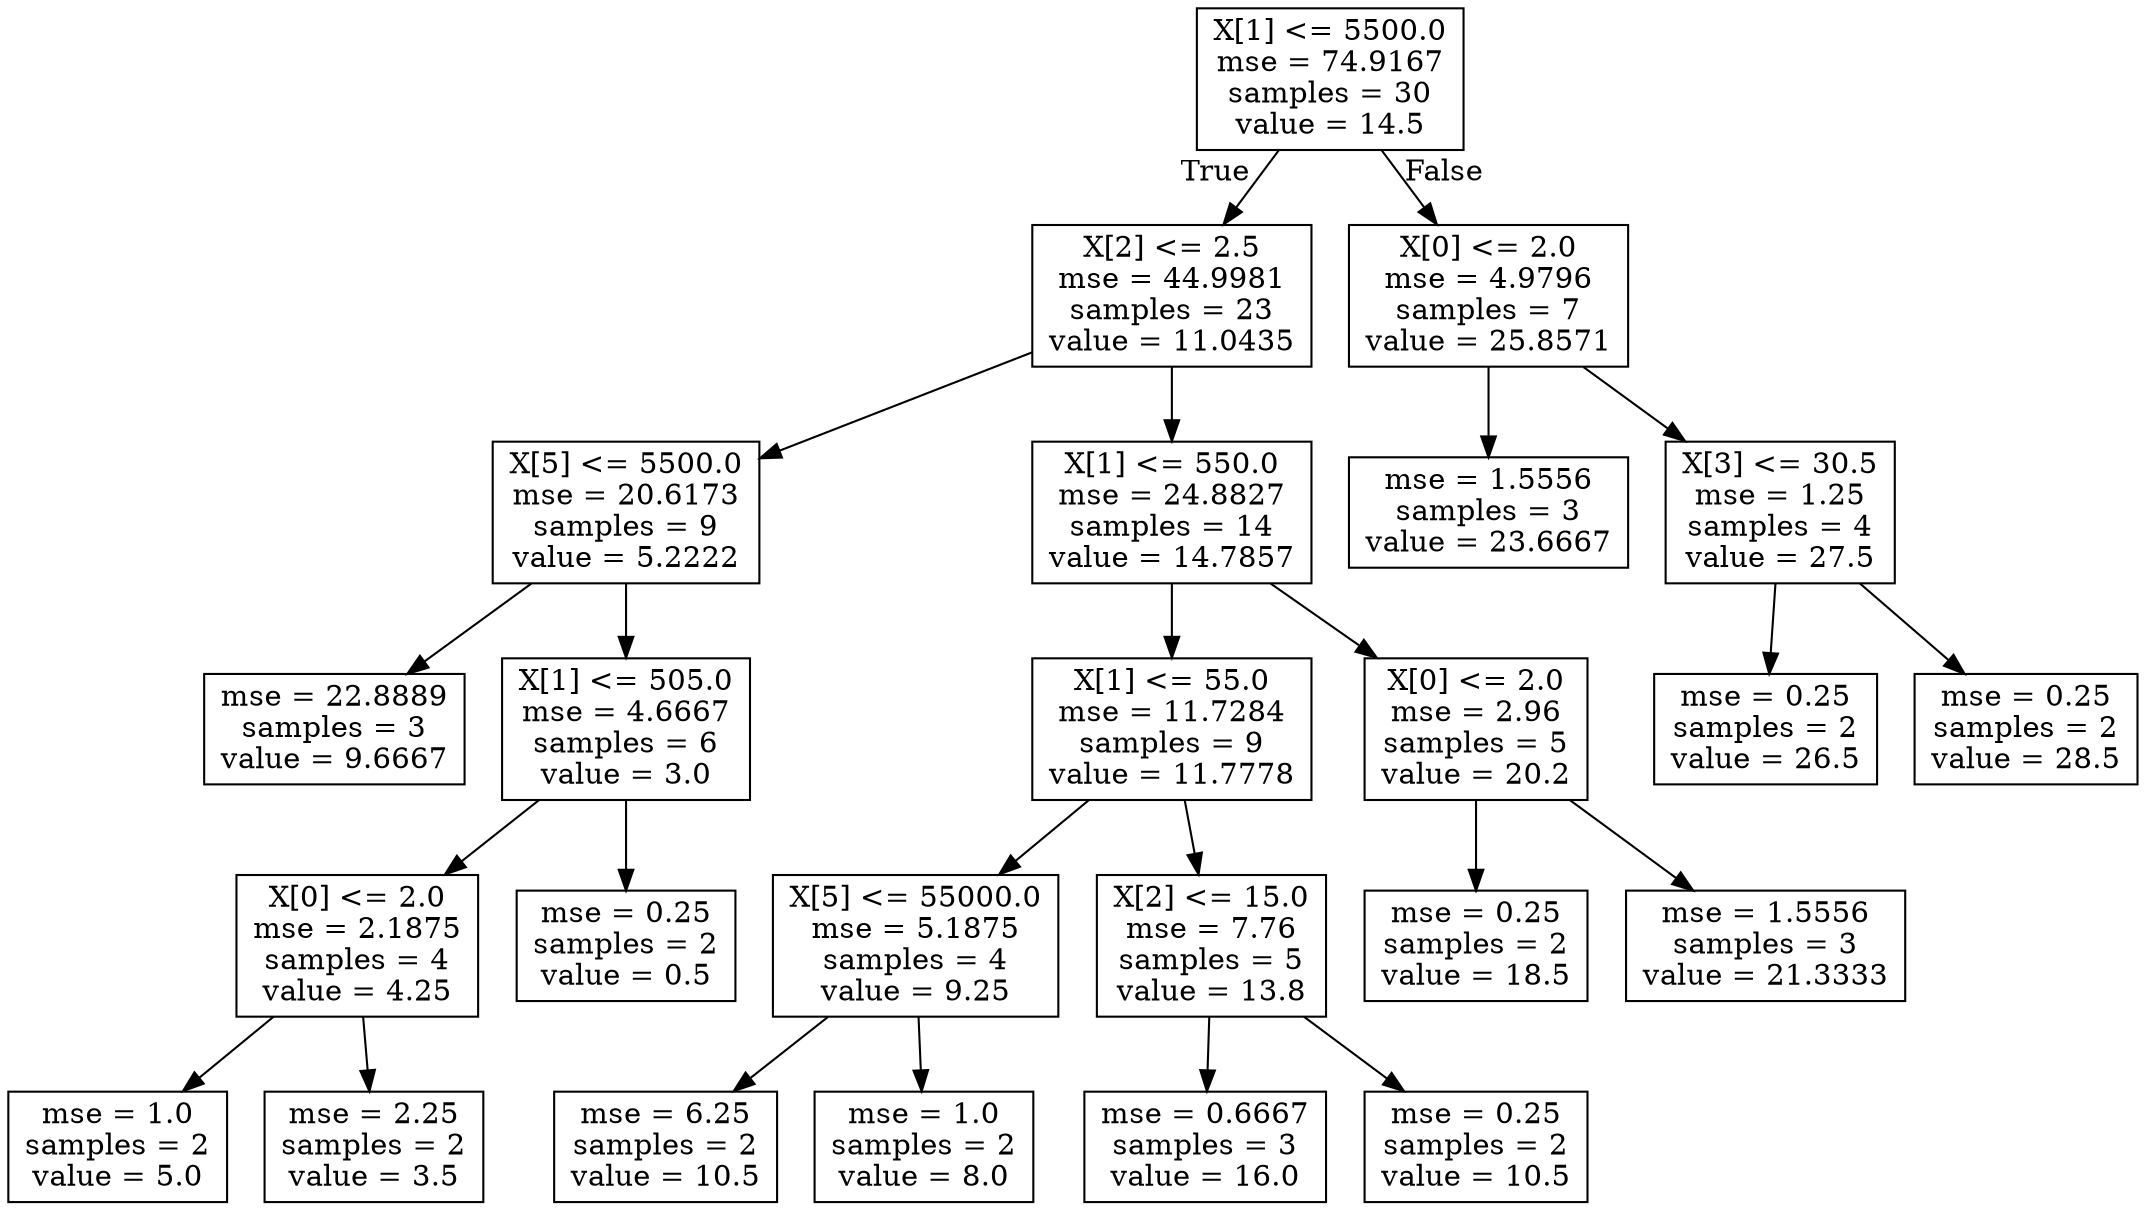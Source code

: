 digraph Tree {
node [shape=box] ;
0 [label="X[1] <= 5500.0\nmse = 74.9167\nsamples = 30\nvalue = 14.5"] ;
1 [label="X[2] <= 2.5\nmse = 44.9981\nsamples = 23\nvalue = 11.0435"] ;
0 -> 1 [labeldistance=2.5, labelangle=45, headlabel="True"] ;
2 [label="X[5] <= 5500.0\nmse = 20.6173\nsamples = 9\nvalue = 5.2222"] ;
1 -> 2 ;
3 [label="mse = 22.8889\nsamples = 3\nvalue = 9.6667"] ;
2 -> 3 ;
4 [label="X[1] <= 505.0\nmse = 4.6667\nsamples = 6\nvalue = 3.0"] ;
2 -> 4 ;
5 [label="X[0] <= 2.0\nmse = 2.1875\nsamples = 4\nvalue = 4.25"] ;
4 -> 5 ;
6 [label="mse = 1.0\nsamples = 2\nvalue = 5.0"] ;
5 -> 6 ;
7 [label="mse = 2.25\nsamples = 2\nvalue = 3.5"] ;
5 -> 7 ;
8 [label="mse = 0.25\nsamples = 2\nvalue = 0.5"] ;
4 -> 8 ;
9 [label="X[1] <= 550.0\nmse = 24.8827\nsamples = 14\nvalue = 14.7857"] ;
1 -> 9 ;
10 [label="X[1] <= 55.0\nmse = 11.7284\nsamples = 9\nvalue = 11.7778"] ;
9 -> 10 ;
11 [label="X[5] <= 55000.0\nmse = 5.1875\nsamples = 4\nvalue = 9.25"] ;
10 -> 11 ;
12 [label="mse = 6.25\nsamples = 2\nvalue = 10.5"] ;
11 -> 12 ;
13 [label="mse = 1.0\nsamples = 2\nvalue = 8.0"] ;
11 -> 13 ;
14 [label="X[2] <= 15.0\nmse = 7.76\nsamples = 5\nvalue = 13.8"] ;
10 -> 14 ;
15 [label="mse = 0.6667\nsamples = 3\nvalue = 16.0"] ;
14 -> 15 ;
16 [label="mse = 0.25\nsamples = 2\nvalue = 10.5"] ;
14 -> 16 ;
17 [label="X[0] <= 2.0\nmse = 2.96\nsamples = 5\nvalue = 20.2"] ;
9 -> 17 ;
18 [label="mse = 0.25\nsamples = 2\nvalue = 18.5"] ;
17 -> 18 ;
19 [label="mse = 1.5556\nsamples = 3\nvalue = 21.3333"] ;
17 -> 19 ;
20 [label="X[0] <= 2.0\nmse = 4.9796\nsamples = 7\nvalue = 25.8571"] ;
0 -> 20 [labeldistance=2.5, labelangle=-45, headlabel="False"] ;
21 [label="mse = 1.5556\nsamples = 3\nvalue = 23.6667"] ;
20 -> 21 ;
22 [label="X[3] <= 30.5\nmse = 1.25\nsamples = 4\nvalue = 27.5"] ;
20 -> 22 ;
23 [label="mse = 0.25\nsamples = 2\nvalue = 26.5"] ;
22 -> 23 ;
24 [label="mse = 0.25\nsamples = 2\nvalue = 28.5"] ;
22 -> 24 ;
}
